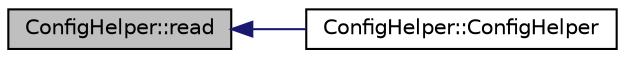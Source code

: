 digraph "ConfigHelper::read"
{
  edge [fontname="Helvetica",fontsize="10",labelfontname="Helvetica",labelfontsize="10"];
  node [fontname="Helvetica",fontsize="10",shape=record];
  rankdir="LR";
  Node7 [label="ConfigHelper::read",height=0.2,width=0.4,color="black", fillcolor="grey75", style="filled", fontcolor="black"];
  Node7 -> Node8 [dir="back",color="midnightblue",fontsize="10",style="solid"];
  Node8 [label="ConfigHelper::ConfigHelper",height=0.2,width=0.4,color="black", fillcolor="white", style="filled",URL="$class_config_helper.html#a15694a18b65e7cbfb25244dc407ffad1",tooltip="construct a confighelper object using specified file "];
}

